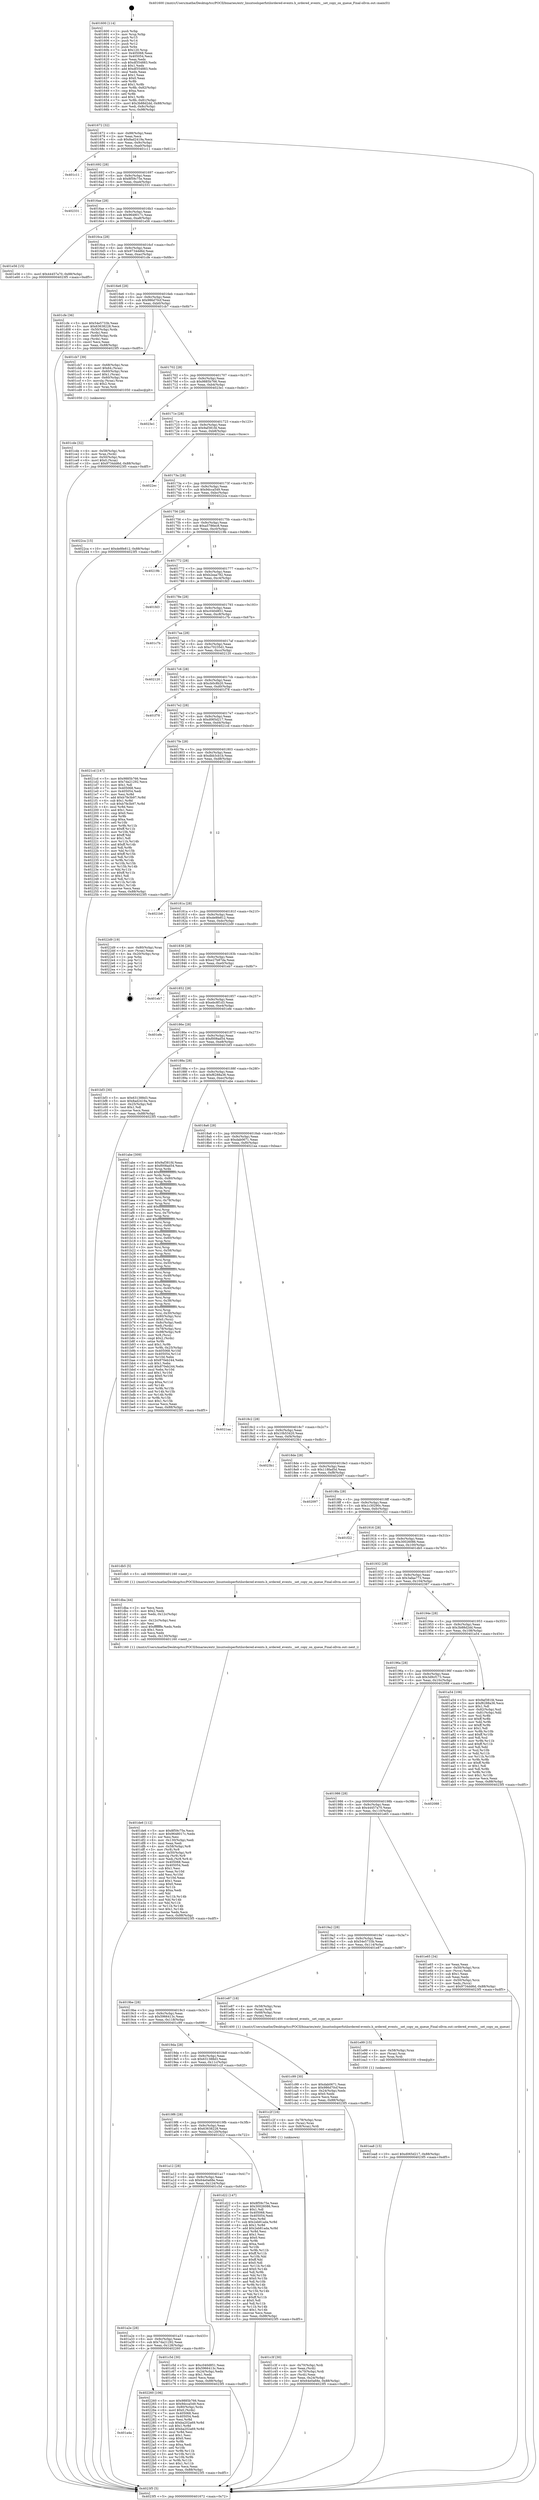 digraph "0x401600" {
  label = "0x401600 (/mnt/c/Users/mathe/Desktop/tcc/POCII/binaries/extr_linuxtoolsperfutilordered-events.h_ordered_events__set_copy_on_queue_Final-ollvm.out::main(0))"
  labelloc = "t"
  node[shape=record]

  Entry [label="",width=0.3,height=0.3,shape=circle,fillcolor=black,style=filled]
  "0x401672" [label="{
     0x401672 [32]\l
     | [instrs]\l
     &nbsp;&nbsp;0x401672 \<+6\>: mov -0x88(%rbp),%eax\l
     &nbsp;&nbsp;0x401678 \<+2\>: mov %eax,%ecx\l
     &nbsp;&nbsp;0x40167a \<+6\>: sub $0x8ad2419a,%ecx\l
     &nbsp;&nbsp;0x401680 \<+6\>: mov %eax,-0x9c(%rbp)\l
     &nbsp;&nbsp;0x401686 \<+6\>: mov %ecx,-0xa0(%rbp)\l
     &nbsp;&nbsp;0x40168c \<+6\>: je 0000000000401c11 \<main+0x611\>\l
  }"]
  "0x401c11" [label="{
     0x401c11\l
  }", style=dashed]
  "0x401692" [label="{
     0x401692 [28]\l
     | [instrs]\l
     &nbsp;&nbsp;0x401692 \<+5\>: jmp 0000000000401697 \<main+0x97\>\l
     &nbsp;&nbsp;0x401697 \<+6\>: mov -0x9c(%rbp),%eax\l
     &nbsp;&nbsp;0x40169d \<+5\>: sub $0x8f59c75e,%eax\l
     &nbsp;&nbsp;0x4016a2 \<+6\>: mov %eax,-0xa4(%rbp)\l
     &nbsp;&nbsp;0x4016a8 \<+6\>: je 0000000000402331 \<main+0xd31\>\l
  }"]
  Exit [label="",width=0.3,height=0.3,shape=circle,fillcolor=black,style=filled,peripheries=2]
  "0x402331" [label="{
     0x402331\l
  }", style=dashed]
  "0x4016ae" [label="{
     0x4016ae [28]\l
     | [instrs]\l
     &nbsp;&nbsp;0x4016ae \<+5\>: jmp 00000000004016b3 \<main+0xb3\>\l
     &nbsp;&nbsp;0x4016b3 \<+6\>: mov -0x9c(%rbp),%eax\l
     &nbsp;&nbsp;0x4016b9 \<+5\>: sub $0x9648017c,%eax\l
     &nbsp;&nbsp;0x4016be \<+6\>: mov %eax,-0xa8(%rbp)\l
     &nbsp;&nbsp;0x4016c4 \<+6\>: je 0000000000401e56 \<main+0x856\>\l
  }"]
  "0x401a4a" [label="{
     0x401a4a\l
  }", style=dashed]
  "0x401e56" [label="{
     0x401e56 [15]\l
     | [instrs]\l
     &nbsp;&nbsp;0x401e56 \<+10\>: movl $0x44457a70,-0x88(%rbp)\l
     &nbsp;&nbsp;0x401e60 \<+5\>: jmp 00000000004023f5 \<main+0xdf5\>\l
  }"]
  "0x4016ca" [label="{
     0x4016ca [28]\l
     | [instrs]\l
     &nbsp;&nbsp;0x4016ca \<+5\>: jmp 00000000004016cf \<main+0xcf\>\l
     &nbsp;&nbsp;0x4016cf \<+6\>: mov -0x9c(%rbp),%eax\l
     &nbsp;&nbsp;0x4016d5 \<+5\>: sub $0x9734dd6d,%eax\l
     &nbsp;&nbsp;0x4016da \<+6\>: mov %eax,-0xac(%rbp)\l
     &nbsp;&nbsp;0x4016e0 \<+6\>: je 0000000000401cfe \<main+0x6fe\>\l
  }"]
  "0x402260" [label="{
     0x402260 [106]\l
     | [instrs]\l
     &nbsp;&nbsp;0x402260 \<+5\>: mov $0x9885b766,%eax\l
     &nbsp;&nbsp;0x402265 \<+5\>: mov $0x9dcca549,%ecx\l
     &nbsp;&nbsp;0x40226a \<+4\>: mov -0x80(%rbp),%rdx\l
     &nbsp;&nbsp;0x40226e \<+6\>: movl $0x0,(%rdx)\l
     &nbsp;&nbsp;0x402274 \<+7\>: mov 0x405068,%esi\l
     &nbsp;&nbsp;0x40227b \<+7\>: mov 0x405054,%edi\l
     &nbsp;&nbsp;0x402282 \<+3\>: mov %esi,%r8d\l
     &nbsp;&nbsp;0x402285 \<+7\>: sub $0xba202a69,%r8d\l
     &nbsp;&nbsp;0x40228c \<+4\>: sub $0x1,%r8d\l
     &nbsp;&nbsp;0x402290 \<+7\>: add $0xba202a69,%r8d\l
     &nbsp;&nbsp;0x402297 \<+4\>: imul %r8d,%esi\l
     &nbsp;&nbsp;0x40229b \<+3\>: and $0x1,%esi\l
     &nbsp;&nbsp;0x40229e \<+3\>: cmp $0x0,%esi\l
     &nbsp;&nbsp;0x4022a1 \<+4\>: sete %r9b\l
     &nbsp;&nbsp;0x4022a5 \<+3\>: cmp $0xa,%edi\l
     &nbsp;&nbsp;0x4022a8 \<+4\>: setl %r10b\l
     &nbsp;&nbsp;0x4022ac \<+3\>: mov %r9b,%r11b\l
     &nbsp;&nbsp;0x4022af \<+3\>: and %r10b,%r11b\l
     &nbsp;&nbsp;0x4022b2 \<+3\>: xor %r10b,%r9b\l
     &nbsp;&nbsp;0x4022b5 \<+3\>: or %r9b,%r11b\l
     &nbsp;&nbsp;0x4022b8 \<+4\>: test $0x1,%r11b\l
     &nbsp;&nbsp;0x4022bc \<+3\>: cmovne %ecx,%eax\l
     &nbsp;&nbsp;0x4022bf \<+6\>: mov %eax,-0x88(%rbp)\l
     &nbsp;&nbsp;0x4022c5 \<+5\>: jmp 00000000004023f5 \<main+0xdf5\>\l
  }"]
  "0x401cfe" [label="{
     0x401cfe [36]\l
     | [instrs]\l
     &nbsp;&nbsp;0x401cfe \<+5\>: mov $0x54e5733b,%eax\l
     &nbsp;&nbsp;0x401d03 \<+5\>: mov $0x63638228,%ecx\l
     &nbsp;&nbsp;0x401d08 \<+4\>: mov -0x50(%rbp),%rdx\l
     &nbsp;&nbsp;0x401d0c \<+2\>: mov (%rdx),%esi\l
     &nbsp;&nbsp;0x401d0e \<+4\>: mov -0x60(%rbp),%rdx\l
     &nbsp;&nbsp;0x401d12 \<+2\>: cmp (%rdx),%esi\l
     &nbsp;&nbsp;0x401d14 \<+3\>: cmovl %ecx,%eax\l
     &nbsp;&nbsp;0x401d17 \<+6\>: mov %eax,-0x88(%rbp)\l
     &nbsp;&nbsp;0x401d1d \<+5\>: jmp 00000000004023f5 \<main+0xdf5\>\l
  }"]
  "0x4016e6" [label="{
     0x4016e6 [28]\l
     | [instrs]\l
     &nbsp;&nbsp;0x4016e6 \<+5\>: jmp 00000000004016eb \<main+0xeb\>\l
     &nbsp;&nbsp;0x4016eb \<+6\>: mov -0x9c(%rbp),%eax\l
     &nbsp;&nbsp;0x4016f1 \<+5\>: sub $0x986d70cf,%eax\l
     &nbsp;&nbsp;0x4016f6 \<+6\>: mov %eax,-0xb0(%rbp)\l
     &nbsp;&nbsp;0x4016fc \<+6\>: je 0000000000401cb7 \<main+0x6b7\>\l
  }"]
  "0x401ea8" [label="{
     0x401ea8 [15]\l
     | [instrs]\l
     &nbsp;&nbsp;0x401ea8 \<+10\>: movl $0xd065d217,-0x88(%rbp)\l
     &nbsp;&nbsp;0x401eb2 \<+5\>: jmp 00000000004023f5 \<main+0xdf5\>\l
  }"]
  "0x401cb7" [label="{
     0x401cb7 [39]\l
     | [instrs]\l
     &nbsp;&nbsp;0x401cb7 \<+4\>: mov -0x68(%rbp),%rax\l
     &nbsp;&nbsp;0x401cbb \<+6\>: movl $0x64,(%rax)\l
     &nbsp;&nbsp;0x401cc1 \<+4\>: mov -0x60(%rbp),%rax\l
     &nbsp;&nbsp;0x401cc5 \<+6\>: movl $0x1,(%rax)\l
     &nbsp;&nbsp;0x401ccb \<+4\>: mov -0x60(%rbp),%rax\l
     &nbsp;&nbsp;0x401ccf \<+3\>: movslq (%rax),%rax\l
     &nbsp;&nbsp;0x401cd2 \<+4\>: shl $0x2,%rax\l
     &nbsp;&nbsp;0x401cd6 \<+3\>: mov %rax,%rdi\l
     &nbsp;&nbsp;0x401cd9 \<+5\>: call 0000000000401050 \<malloc@plt\>\l
     | [calls]\l
     &nbsp;&nbsp;0x401050 \{1\} (unknown)\l
  }"]
  "0x401702" [label="{
     0x401702 [28]\l
     | [instrs]\l
     &nbsp;&nbsp;0x401702 \<+5\>: jmp 0000000000401707 \<main+0x107\>\l
     &nbsp;&nbsp;0x401707 \<+6\>: mov -0x9c(%rbp),%eax\l
     &nbsp;&nbsp;0x40170d \<+5\>: sub $0x9885b766,%eax\l
     &nbsp;&nbsp;0x401712 \<+6\>: mov %eax,-0xb4(%rbp)\l
     &nbsp;&nbsp;0x401718 \<+6\>: je 00000000004023e1 \<main+0xde1\>\l
  }"]
  "0x401e99" [label="{
     0x401e99 [15]\l
     | [instrs]\l
     &nbsp;&nbsp;0x401e99 \<+4\>: mov -0x58(%rbp),%rax\l
     &nbsp;&nbsp;0x401e9d \<+3\>: mov (%rax),%rax\l
     &nbsp;&nbsp;0x401ea0 \<+3\>: mov %rax,%rdi\l
     &nbsp;&nbsp;0x401ea3 \<+5\>: call 0000000000401030 \<free@plt\>\l
     | [calls]\l
     &nbsp;&nbsp;0x401030 \{1\} (unknown)\l
  }"]
  "0x4023e1" [label="{
     0x4023e1\l
  }", style=dashed]
  "0x40171e" [label="{
     0x40171e [28]\l
     | [instrs]\l
     &nbsp;&nbsp;0x40171e \<+5\>: jmp 0000000000401723 \<main+0x123\>\l
     &nbsp;&nbsp;0x401723 \<+6\>: mov -0x9c(%rbp),%eax\l
     &nbsp;&nbsp;0x401729 \<+5\>: sub $0x9af381fd,%eax\l
     &nbsp;&nbsp;0x40172e \<+6\>: mov %eax,-0xb8(%rbp)\l
     &nbsp;&nbsp;0x401734 \<+6\>: je 00000000004022ec \<main+0xcec\>\l
  }"]
  "0x401de6" [label="{
     0x401de6 [112]\l
     | [instrs]\l
     &nbsp;&nbsp;0x401de6 \<+5\>: mov $0x8f59c75e,%ecx\l
     &nbsp;&nbsp;0x401deb \<+5\>: mov $0x9648017c,%edx\l
     &nbsp;&nbsp;0x401df0 \<+2\>: xor %esi,%esi\l
     &nbsp;&nbsp;0x401df2 \<+6\>: mov -0x130(%rbp),%edi\l
     &nbsp;&nbsp;0x401df8 \<+3\>: imul %eax,%edi\l
     &nbsp;&nbsp;0x401dfb \<+4\>: mov -0x58(%rbp),%r8\l
     &nbsp;&nbsp;0x401dff \<+3\>: mov (%r8),%r8\l
     &nbsp;&nbsp;0x401e02 \<+4\>: mov -0x50(%rbp),%r9\l
     &nbsp;&nbsp;0x401e06 \<+3\>: movslq (%r9),%r9\l
     &nbsp;&nbsp;0x401e09 \<+4\>: mov %edi,(%r8,%r9,4)\l
     &nbsp;&nbsp;0x401e0d \<+7\>: mov 0x405068,%eax\l
     &nbsp;&nbsp;0x401e14 \<+7\>: mov 0x405054,%edi\l
     &nbsp;&nbsp;0x401e1b \<+3\>: sub $0x1,%esi\l
     &nbsp;&nbsp;0x401e1e \<+3\>: mov %eax,%r10d\l
     &nbsp;&nbsp;0x401e21 \<+3\>: add %esi,%r10d\l
     &nbsp;&nbsp;0x401e24 \<+4\>: imul %r10d,%eax\l
     &nbsp;&nbsp;0x401e28 \<+3\>: and $0x1,%eax\l
     &nbsp;&nbsp;0x401e2b \<+3\>: cmp $0x0,%eax\l
     &nbsp;&nbsp;0x401e2e \<+4\>: sete %r11b\l
     &nbsp;&nbsp;0x401e32 \<+3\>: cmp $0xa,%edi\l
     &nbsp;&nbsp;0x401e35 \<+3\>: setl %bl\l
     &nbsp;&nbsp;0x401e38 \<+3\>: mov %r11b,%r14b\l
     &nbsp;&nbsp;0x401e3b \<+3\>: and %bl,%r14b\l
     &nbsp;&nbsp;0x401e3e \<+3\>: xor %bl,%r11b\l
     &nbsp;&nbsp;0x401e41 \<+3\>: or %r11b,%r14b\l
     &nbsp;&nbsp;0x401e44 \<+4\>: test $0x1,%r14b\l
     &nbsp;&nbsp;0x401e48 \<+3\>: cmovne %edx,%ecx\l
     &nbsp;&nbsp;0x401e4b \<+6\>: mov %ecx,-0x88(%rbp)\l
     &nbsp;&nbsp;0x401e51 \<+5\>: jmp 00000000004023f5 \<main+0xdf5\>\l
  }"]
  "0x4022ec" [label="{
     0x4022ec\l
  }", style=dashed]
  "0x40173a" [label="{
     0x40173a [28]\l
     | [instrs]\l
     &nbsp;&nbsp;0x40173a \<+5\>: jmp 000000000040173f \<main+0x13f\>\l
     &nbsp;&nbsp;0x40173f \<+6\>: mov -0x9c(%rbp),%eax\l
     &nbsp;&nbsp;0x401745 \<+5\>: sub $0x9dcca549,%eax\l
     &nbsp;&nbsp;0x40174a \<+6\>: mov %eax,-0xbc(%rbp)\l
     &nbsp;&nbsp;0x401750 \<+6\>: je 00000000004022ca \<main+0xcca\>\l
  }"]
  "0x401dba" [label="{
     0x401dba [44]\l
     | [instrs]\l
     &nbsp;&nbsp;0x401dba \<+2\>: xor %ecx,%ecx\l
     &nbsp;&nbsp;0x401dbc \<+5\>: mov $0x2,%edx\l
     &nbsp;&nbsp;0x401dc1 \<+6\>: mov %edx,-0x12c(%rbp)\l
     &nbsp;&nbsp;0x401dc7 \<+1\>: cltd\l
     &nbsp;&nbsp;0x401dc8 \<+6\>: mov -0x12c(%rbp),%esi\l
     &nbsp;&nbsp;0x401dce \<+2\>: idiv %esi\l
     &nbsp;&nbsp;0x401dd0 \<+6\>: imul $0xfffffffe,%edx,%edx\l
     &nbsp;&nbsp;0x401dd6 \<+3\>: sub $0x1,%ecx\l
     &nbsp;&nbsp;0x401dd9 \<+2\>: sub %ecx,%edx\l
     &nbsp;&nbsp;0x401ddb \<+6\>: mov %edx,-0x130(%rbp)\l
     &nbsp;&nbsp;0x401de1 \<+5\>: call 0000000000401160 \<next_i\>\l
     | [calls]\l
     &nbsp;&nbsp;0x401160 \{1\} (/mnt/c/Users/mathe/Desktop/tcc/POCII/binaries/extr_linuxtoolsperfutilordered-events.h_ordered_events__set_copy_on_queue_Final-ollvm.out::next_i)\l
  }"]
  "0x4022ca" [label="{
     0x4022ca [15]\l
     | [instrs]\l
     &nbsp;&nbsp;0x4022ca \<+10\>: movl $0xde8fe812,-0x88(%rbp)\l
     &nbsp;&nbsp;0x4022d4 \<+5\>: jmp 00000000004023f5 \<main+0xdf5\>\l
  }"]
  "0x401756" [label="{
     0x401756 [28]\l
     | [instrs]\l
     &nbsp;&nbsp;0x401756 \<+5\>: jmp 000000000040175b \<main+0x15b\>\l
     &nbsp;&nbsp;0x40175b \<+6\>: mov -0x9c(%rbp),%eax\l
     &nbsp;&nbsp;0x401761 \<+5\>: sub $0xa5786ec8,%eax\l
     &nbsp;&nbsp;0x401766 \<+6\>: mov %eax,-0xc0(%rbp)\l
     &nbsp;&nbsp;0x40176c \<+6\>: je 000000000040219b \<main+0xb9b\>\l
  }"]
  "0x401cde" [label="{
     0x401cde [32]\l
     | [instrs]\l
     &nbsp;&nbsp;0x401cde \<+4\>: mov -0x58(%rbp),%rdi\l
     &nbsp;&nbsp;0x401ce2 \<+3\>: mov %rax,(%rdi)\l
     &nbsp;&nbsp;0x401ce5 \<+4\>: mov -0x50(%rbp),%rax\l
     &nbsp;&nbsp;0x401ce9 \<+6\>: movl $0x0,(%rax)\l
     &nbsp;&nbsp;0x401cef \<+10\>: movl $0x9734dd6d,-0x88(%rbp)\l
     &nbsp;&nbsp;0x401cf9 \<+5\>: jmp 00000000004023f5 \<main+0xdf5\>\l
  }"]
  "0x40219b" [label="{
     0x40219b\l
  }", style=dashed]
  "0x401772" [label="{
     0x401772 [28]\l
     | [instrs]\l
     &nbsp;&nbsp;0x401772 \<+5\>: jmp 0000000000401777 \<main+0x177\>\l
     &nbsp;&nbsp;0x401777 \<+6\>: mov -0x9c(%rbp),%eax\l
     &nbsp;&nbsp;0x40177d \<+5\>: sub $0xb2eaa782,%eax\l
     &nbsp;&nbsp;0x401782 \<+6\>: mov %eax,-0xc4(%rbp)\l
     &nbsp;&nbsp;0x401788 \<+6\>: je 0000000000401fd3 \<main+0x9d3\>\l
  }"]
  "0x401a2e" [label="{
     0x401a2e [28]\l
     | [instrs]\l
     &nbsp;&nbsp;0x401a2e \<+5\>: jmp 0000000000401a33 \<main+0x433\>\l
     &nbsp;&nbsp;0x401a33 \<+6\>: mov -0x9c(%rbp),%eax\l
     &nbsp;&nbsp;0x401a39 \<+5\>: sub $0x7da21292,%eax\l
     &nbsp;&nbsp;0x401a3e \<+6\>: mov %eax,-0x128(%rbp)\l
     &nbsp;&nbsp;0x401a44 \<+6\>: je 0000000000402260 \<main+0xc60\>\l
  }"]
  "0x401fd3" [label="{
     0x401fd3\l
  }", style=dashed]
  "0x40178e" [label="{
     0x40178e [28]\l
     | [instrs]\l
     &nbsp;&nbsp;0x40178e \<+5\>: jmp 0000000000401793 \<main+0x193\>\l
     &nbsp;&nbsp;0x401793 \<+6\>: mov -0x9c(%rbp),%eax\l
     &nbsp;&nbsp;0x401799 \<+5\>: sub $0xc040d851,%eax\l
     &nbsp;&nbsp;0x40179e \<+6\>: mov %eax,-0xc8(%rbp)\l
     &nbsp;&nbsp;0x4017a4 \<+6\>: je 0000000000401c7b \<main+0x67b\>\l
  }"]
  "0x401c5d" [label="{
     0x401c5d [30]\l
     | [instrs]\l
     &nbsp;&nbsp;0x401c5d \<+5\>: mov $0xc040d851,%eax\l
     &nbsp;&nbsp;0x401c62 \<+5\>: mov $0x5966413c,%ecx\l
     &nbsp;&nbsp;0x401c67 \<+3\>: mov -0x24(%rbp),%edx\l
     &nbsp;&nbsp;0x401c6a \<+3\>: cmp $0x1,%edx\l
     &nbsp;&nbsp;0x401c6d \<+3\>: cmovl %ecx,%eax\l
     &nbsp;&nbsp;0x401c70 \<+6\>: mov %eax,-0x88(%rbp)\l
     &nbsp;&nbsp;0x401c76 \<+5\>: jmp 00000000004023f5 \<main+0xdf5\>\l
  }"]
  "0x401c7b" [label="{
     0x401c7b\l
  }", style=dashed]
  "0x4017aa" [label="{
     0x4017aa [28]\l
     | [instrs]\l
     &nbsp;&nbsp;0x4017aa \<+5\>: jmp 00000000004017af \<main+0x1af\>\l
     &nbsp;&nbsp;0x4017af \<+6\>: mov -0x9c(%rbp),%eax\l
     &nbsp;&nbsp;0x4017b5 \<+5\>: sub $0xc70235d1,%eax\l
     &nbsp;&nbsp;0x4017ba \<+6\>: mov %eax,-0xcc(%rbp)\l
     &nbsp;&nbsp;0x4017c0 \<+6\>: je 0000000000402120 \<main+0xb20\>\l
  }"]
  "0x401a12" [label="{
     0x401a12 [28]\l
     | [instrs]\l
     &nbsp;&nbsp;0x401a12 \<+5\>: jmp 0000000000401a17 \<main+0x417\>\l
     &nbsp;&nbsp;0x401a17 \<+6\>: mov -0x9c(%rbp),%eax\l
     &nbsp;&nbsp;0x401a1d \<+5\>: sub $0x64e0a68e,%eax\l
     &nbsp;&nbsp;0x401a22 \<+6\>: mov %eax,-0x124(%rbp)\l
     &nbsp;&nbsp;0x401a28 \<+6\>: je 0000000000401c5d \<main+0x65d\>\l
  }"]
  "0x402120" [label="{
     0x402120\l
  }", style=dashed]
  "0x4017c6" [label="{
     0x4017c6 [28]\l
     | [instrs]\l
     &nbsp;&nbsp;0x4017c6 \<+5\>: jmp 00000000004017cb \<main+0x1cb\>\l
     &nbsp;&nbsp;0x4017cb \<+6\>: mov -0x9c(%rbp),%eax\l
     &nbsp;&nbsp;0x4017d1 \<+5\>: sub $0xcb0c8b20,%eax\l
     &nbsp;&nbsp;0x4017d6 \<+6\>: mov %eax,-0xd0(%rbp)\l
     &nbsp;&nbsp;0x4017dc \<+6\>: je 0000000000401f78 \<main+0x978\>\l
  }"]
  "0x401d22" [label="{
     0x401d22 [147]\l
     | [instrs]\l
     &nbsp;&nbsp;0x401d22 \<+5\>: mov $0x8f59c75e,%eax\l
     &nbsp;&nbsp;0x401d27 \<+5\>: mov $0x30026086,%ecx\l
     &nbsp;&nbsp;0x401d2c \<+2\>: mov $0x1,%dl\l
     &nbsp;&nbsp;0x401d2e \<+7\>: mov 0x405068,%esi\l
     &nbsp;&nbsp;0x401d35 \<+7\>: mov 0x405054,%edi\l
     &nbsp;&nbsp;0x401d3c \<+3\>: mov %esi,%r8d\l
     &nbsp;&nbsp;0x401d3f \<+7\>: sub $0x2eb81ada,%r8d\l
     &nbsp;&nbsp;0x401d46 \<+4\>: sub $0x1,%r8d\l
     &nbsp;&nbsp;0x401d4a \<+7\>: add $0x2eb81ada,%r8d\l
     &nbsp;&nbsp;0x401d51 \<+4\>: imul %r8d,%esi\l
     &nbsp;&nbsp;0x401d55 \<+3\>: and $0x1,%esi\l
     &nbsp;&nbsp;0x401d58 \<+3\>: cmp $0x0,%esi\l
     &nbsp;&nbsp;0x401d5b \<+4\>: sete %r9b\l
     &nbsp;&nbsp;0x401d5f \<+3\>: cmp $0xa,%edi\l
     &nbsp;&nbsp;0x401d62 \<+4\>: setl %r10b\l
     &nbsp;&nbsp;0x401d66 \<+3\>: mov %r9b,%r11b\l
     &nbsp;&nbsp;0x401d69 \<+4\>: xor $0xff,%r11b\l
     &nbsp;&nbsp;0x401d6d \<+3\>: mov %r10b,%bl\l
     &nbsp;&nbsp;0x401d70 \<+3\>: xor $0xff,%bl\l
     &nbsp;&nbsp;0x401d73 \<+3\>: xor $0x0,%dl\l
     &nbsp;&nbsp;0x401d76 \<+3\>: mov %r11b,%r14b\l
     &nbsp;&nbsp;0x401d79 \<+4\>: and $0x0,%r14b\l
     &nbsp;&nbsp;0x401d7d \<+3\>: and %dl,%r9b\l
     &nbsp;&nbsp;0x401d80 \<+3\>: mov %bl,%r15b\l
     &nbsp;&nbsp;0x401d83 \<+4\>: and $0x0,%r15b\l
     &nbsp;&nbsp;0x401d87 \<+3\>: and %dl,%r10b\l
     &nbsp;&nbsp;0x401d8a \<+3\>: or %r9b,%r14b\l
     &nbsp;&nbsp;0x401d8d \<+3\>: or %r10b,%r15b\l
     &nbsp;&nbsp;0x401d90 \<+3\>: xor %r15b,%r14b\l
     &nbsp;&nbsp;0x401d93 \<+3\>: or %bl,%r11b\l
     &nbsp;&nbsp;0x401d96 \<+4\>: xor $0xff,%r11b\l
     &nbsp;&nbsp;0x401d9a \<+3\>: or $0x0,%dl\l
     &nbsp;&nbsp;0x401d9d \<+3\>: and %dl,%r11b\l
     &nbsp;&nbsp;0x401da0 \<+3\>: or %r11b,%r14b\l
     &nbsp;&nbsp;0x401da3 \<+4\>: test $0x1,%r14b\l
     &nbsp;&nbsp;0x401da7 \<+3\>: cmovne %ecx,%eax\l
     &nbsp;&nbsp;0x401daa \<+6\>: mov %eax,-0x88(%rbp)\l
     &nbsp;&nbsp;0x401db0 \<+5\>: jmp 00000000004023f5 \<main+0xdf5\>\l
  }"]
  "0x401f78" [label="{
     0x401f78\l
  }", style=dashed]
  "0x4017e2" [label="{
     0x4017e2 [28]\l
     | [instrs]\l
     &nbsp;&nbsp;0x4017e2 \<+5\>: jmp 00000000004017e7 \<main+0x1e7\>\l
     &nbsp;&nbsp;0x4017e7 \<+6\>: mov -0x9c(%rbp),%eax\l
     &nbsp;&nbsp;0x4017ed \<+5\>: sub $0xd065d217,%eax\l
     &nbsp;&nbsp;0x4017f2 \<+6\>: mov %eax,-0xd4(%rbp)\l
     &nbsp;&nbsp;0x4017f8 \<+6\>: je 00000000004021cd \<main+0xbcd\>\l
  }"]
  "0x401c3f" [label="{
     0x401c3f [30]\l
     | [instrs]\l
     &nbsp;&nbsp;0x401c3f \<+4\>: mov -0x70(%rbp),%rdi\l
     &nbsp;&nbsp;0x401c43 \<+2\>: mov %eax,(%rdi)\l
     &nbsp;&nbsp;0x401c45 \<+4\>: mov -0x70(%rbp),%rdi\l
     &nbsp;&nbsp;0x401c49 \<+2\>: mov (%rdi),%eax\l
     &nbsp;&nbsp;0x401c4b \<+3\>: mov %eax,-0x24(%rbp)\l
     &nbsp;&nbsp;0x401c4e \<+10\>: movl $0x64e0a68e,-0x88(%rbp)\l
     &nbsp;&nbsp;0x401c58 \<+5\>: jmp 00000000004023f5 \<main+0xdf5\>\l
  }"]
  "0x4021cd" [label="{
     0x4021cd [147]\l
     | [instrs]\l
     &nbsp;&nbsp;0x4021cd \<+5\>: mov $0x9885b766,%eax\l
     &nbsp;&nbsp;0x4021d2 \<+5\>: mov $0x7da21292,%ecx\l
     &nbsp;&nbsp;0x4021d7 \<+2\>: mov $0x1,%dl\l
     &nbsp;&nbsp;0x4021d9 \<+7\>: mov 0x405068,%esi\l
     &nbsp;&nbsp;0x4021e0 \<+7\>: mov 0x405054,%edi\l
     &nbsp;&nbsp;0x4021e7 \<+3\>: mov %esi,%r8d\l
     &nbsp;&nbsp;0x4021ea \<+7\>: add $0xb7fe3b97,%r8d\l
     &nbsp;&nbsp;0x4021f1 \<+4\>: sub $0x1,%r8d\l
     &nbsp;&nbsp;0x4021f5 \<+7\>: sub $0xb7fe3b97,%r8d\l
     &nbsp;&nbsp;0x4021fc \<+4\>: imul %r8d,%esi\l
     &nbsp;&nbsp;0x402200 \<+3\>: and $0x1,%esi\l
     &nbsp;&nbsp;0x402203 \<+3\>: cmp $0x0,%esi\l
     &nbsp;&nbsp;0x402206 \<+4\>: sete %r9b\l
     &nbsp;&nbsp;0x40220a \<+3\>: cmp $0xa,%edi\l
     &nbsp;&nbsp;0x40220d \<+4\>: setl %r10b\l
     &nbsp;&nbsp;0x402211 \<+3\>: mov %r9b,%r11b\l
     &nbsp;&nbsp;0x402214 \<+4\>: xor $0xff,%r11b\l
     &nbsp;&nbsp;0x402218 \<+3\>: mov %r10b,%bl\l
     &nbsp;&nbsp;0x40221b \<+3\>: xor $0xff,%bl\l
     &nbsp;&nbsp;0x40221e \<+3\>: xor $0x1,%dl\l
     &nbsp;&nbsp;0x402221 \<+3\>: mov %r11b,%r14b\l
     &nbsp;&nbsp;0x402224 \<+4\>: and $0xff,%r14b\l
     &nbsp;&nbsp;0x402228 \<+3\>: and %dl,%r9b\l
     &nbsp;&nbsp;0x40222b \<+3\>: mov %bl,%r15b\l
     &nbsp;&nbsp;0x40222e \<+4\>: and $0xff,%r15b\l
     &nbsp;&nbsp;0x402232 \<+3\>: and %dl,%r10b\l
     &nbsp;&nbsp;0x402235 \<+3\>: or %r9b,%r14b\l
     &nbsp;&nbsp;0x402238 \<+3\>: or %r10b,%r15b\l
     &nbsp;&nbsp;0x40223b \<+3\>: xor %r15b,%r14b\l
     &nbsp;&nbsp;0x40223e \<+3\>: or %bl,%r11b\l
     &nbsp;&nbsp;0x402241 \<+4\>: xor $0xff,%r11b\l
     &nbsp;&nbsp;0x402245 \<+3\>: or $0x1,%dl\l
     &nbsp;&nbsp;0x402248 \<+3\>: and %dl,%r11b\l
     &nbsp;&nbsp;0x40224b \<+3\>: or %r11b,%r14b\l
     &nbsp;&nbsp;0x40224e \<+4\>: test $0x1,%r14b\l
     &nbsp;&nbsp;0x402252 \<+3\>: cmovne %ecx,%eax\l
     &nbsp;&nbsp;0x402255 \<+6\>: mov %eax,-0x88(%rbp)\l
     &nbsp;&nbsp;0x40225b \<+5\>: jmp 00000000004023f5 \<main+0xdf5\>\l
  }"]
  "0x4017fe" [label="{
     0x4017fe [28]\l
     | [instrs]\l
     &nbsp;&nbsp;0x4017fe \<+5\>: jmp 0000000000401803 \<main+0x203\>\l
     &nbsp;&nbsp;0x401803 \<+6\>: mov -0x9c(%rbp),%eax\l
     &nbsp;&nbsp;0x401809 \<+5\>: sub $0xdbb3cb1b,%eax\l
     &nbsp;&nbsp;0x40180e \<+6\>: mov %eax,-0xd8(%rbp)\l
     &nbsp;&nbsp;0x401814 \<+6\>: je 00000000004021b9 \<main+0xbb9\>\l
  }"]
  "0x4019f6" [label="{
     0x4019f6 [28]\l
     | [instrs]\l
     &nbsp;&nbsp;0x4019f6 \<+5\>: jmp 00000000004019fb \<main+0x3fb\>\l
     &nbsp;&nbsp;0x4019fb \<+6\>: mov -0x9c(%rbp),%eax\l
     &nbsp;&nbsp;0x401a01 \<+5\>: sub $0x63638228,%eax\l
     &nbsp;&nbsp;0x401a06 \<+6\>: mov %eax,-0x120(%rbp)\l
     &nbsp;&nbsp;0x401a0c \<+6\>: je 0000000000401d22 \<main+0x722\>\l
  }"]
  "0x4021b9" [label="{
     0x4021b9\l
  }", style=dashed]
  "0x40181a" [label="{
     0x40181a [28]\l
     | [instrs]\l
     &nbsp;&nbsp;0x40181a \<+5\>: jmp 000000000040181f \<main+0x21f\>\l
     &nbsp;&nbsp;0x40181f \<+6\>: mov -0x9c(%rbp),%eax\l
     &nbsp;&nbsp;0x401825 \<+5\>: sub $0xde8fe812,%eax\l
     &nbsp;&nbsp;0x40182a \<+6\>: mov %eax,-0xdc(%rbp)\l
     &nbsp;&nbsp;0x401830 \<+6\>: je 00000000004022d9 \<main+0xcd9\>\l
  }"]
  "0x401c2f" [label="{
     0x401c2f [16]\l
     | [instrs]\l
     &nbsp;&nbsp;0x401c2f \<+4\>: mov -0x78(%rbp),%rax\l
     &nbsp;&nbsp;0x401c33 \<+3\>: mov (%rax),%rax\l
     &nbsp;&nbsp;0x401c36 \<+4\>: mov 0x8(%rax),%rdi\l
     &nbsp;&nbsp;0x401c3a \<+5\>: call 0000000000401060 \<atoi@plt\>\l
     | [calls]\l
     &nbsp;&nbsp;0x401060 \{1\} (unknown)\l
  }"]
  "0x4022d9" [label="{
     0x4022d9 [19]\l
     | [instrs]\l
     &nbsp;&nbsp;0x4022d9 \<+4\>: mov -0x80(%rbp),%rax\l
     &nbsp;&nbsp;0x4022dd \<+2\>: mov (%rax),%eax\l
     &nbsp;&nbsp;0x4022df \<+4\>: lea -0x20(%rbp),%rsp\l
     &nbsp;&nbsp;0x4022e3 \<+1\>: pop %rbx\l
     &nbsp;&nbsp;0x4022e4 \<+2\>: pop %r12\l
     &nbsp;&nbsp;0x4022e6 \<+2\>: pop %r14\l
     &nbsp;&nbsp;0x4022e8 \<+2\>: pop %r15\l
     &nbsp;&nbsp;0x4022ea \<+1\>: pop %rbp\l
     &nbsp;&nbsp;0x4022eb \<+1\>: ret\l
  }"]
  "0x401836" [label="{
     0x401836 [28]\l
     | [instrs]\l
     &nbsp;&nbsp;0x401836 \<+5\>: jmp 000000000040183b \<main+0x23b\>\l
     &nbsp;&nbsp;0x40183b \<+6\>: mov -0x9c(%rbp),%eax\l
     &nbsp;&nbsp;0x401841 \<+5\>: sub $0xe27b87da,%eax\l
     &nbsp;&nbsp;0x401846 \<+6\>: mov %eax,-0xe0(%rbp)\l
     &nbsp;&nbsp;0x40184c \<+6\>: je 0000000000401eb7 \<main+0x8b7\>\l
  }"]
  "0x4019da" [label="{
     0x4019da [28]\l
     | [instrs]\l
     &nbsp;&nbsp;0x4019da \<+5\>: jmp 00000000004019df \<main+0x3df\>\l
     &nbsp;&nbsp;0x4019df \<+6\>: mov -0x9c(%rbp),%eax\l
     &nbsp;&nbsp;0x4019e5 \<+5\>: sub $0x631388d3,%eax\l
     &nbsp;&nbsp;0x4019ea \<+6\>: mov %eax,-0x11c(%rbp)\l
     &nbsp;&nbsp;0x4019f0 \<+6\>: je 0000000000401c2f \<main+0x62f\>\l
  }"]
  "0x401eb7" [label="{
     0x401eb7\l
  }", style=dashed]
  "0x401852" [label="{
     0x401852 [28]\l
     | [instrs]\l
     &nbsp;&nbsp;0x401852 \<+5\>: jmp 0000000000401857 \<main+0x257\>\l
     &nbsp;&nbsp;0x401857 \<+6\>: mov -0x9c(%rbp),%eax\l
     &nbsp;&nbsp;0x40185d \<+5\>: sub $0xebc8f1d3,%eax\l
     &nbsp;&nbsp;0x401862 \<+6\>: mov %eax,-0xe4(%rbp)\l
     &nbsp;&nbsp;0x401868 \<+6\>: je 0000000000401efe \<main+0x8fe\>\l
  }"]
  "0x401c99" [label="{
     0x401c99 [30]\l
     | [instrs]\l
     &nbsp;&nbsp;0x401c99 \<+5\>: mov $0xdab0671,%eax\l
     &nbsp;&nbsp;0x401c9e \<+5\>: mov $0x986d70cf,%ecx\l
     &nbsp;&nbsp;0x401ca3 \<+3\>: mov -0x24(%rbp),%edx\l
     &nbsp;&nbsp;0x401ca6 \<+3\>: cmp $0x0,%edx\l
     &nbsp;&nbsp;0x401ca9 \<+3\>: cmove %ecx,%eax\l
     &nbsp;&nbsp;0x401cac \<+6\>: mov %eax,-0x88(%rbp)\l
     &nbsp;&nbsp;0x401cb2 \<+5\>: jmp 00000000004023f5 \<main+0xdf5\>\l
  }"]
  "0x401efe" [label="{
     0x401efe\l
  }", style=dashed]
  "0x40186e" [label="{
     0x40186e [28]\l
     | [instrs]\l
     &nbsp;&nbsp;0x40186e \<+5\>: jmp 0000000000401873 \<main+0x273\>\l
     &nbsp;&nbsp;0x401873 \<+6\>: mov -0x9c(%rbp),%eax\l
     &nbsp;&nbsp;0x401879 \<+5\>: sub $0xf008ad54,%eax\l
     &nbsp;&nbsp;0x40187e \<+6\>: mov %eax,-0xe8(%rbp)\l
     &nbsp;&nbsp;0x401884 \<+6\>: je 0000000000401bf3 \<main+0x5f3\>\l
  }"]
  "0x4019be" [label="{
     0x4019be [28]\l
     | [instrs]\l
     &nbsp;&nbsp;0x4019be \<+5\>: jmp 00000000004019c3 \<main+0x3c3\>\l
     &nbsp;&nbsp;0x4019c3 \<+6\>: mov -0x9c(%rbp),%eax\l
     &nbsp;&nbsp;0x4019c9 \<+5\>: sub $0x5966413c,%eax\l
     &nbsp;&nbsp;0x4019ce \<+6\>: mov %eax,-0x118(%rbp)\l
     &nbsp;&nbsp;0x4019d4 \<+6\>: je 0000000000401c99 \<main+0x699\>\l
  }"]
  "0x401bf3" [label="{
     0x401bf3 [30]\l
     | [instrs]\l
     &nbsp;&nbsp;0x401bf3 \<+5\>: mov $0x631388d3,%eax\l
     &nbsp;&nbsp;0x401bf8 \<+5\>: mov $0x8ad2419a,%ecx\l
     &nbsp;&nbsp;0x401bfd \<+3\>: mov -0x25(%rbp),%dl\l
     &nbsp;&nbsp;0x401c00 \<+3\>: test $0x1,%dl\l
     &nbsp;&nbsp;0x401c03 \<+3\>: cmovne %ecx,%eax\l
     &nbsp;&nbsp;0x401c06 \<+6\>: mov %eax,-0x88(%rbp)\l
     &nbsp;&nbsp;0x401c0c \<+5\>: jmp 00000000004023f5 \<main+0xdf5\>\l
  }"]
  "0x40188a" [label="{
     0x40188a [28]\l
     | [instrs]\l
     &nbsp;&nbsp;0x40188a \<+5\>: jmp 000000000040188f \<main+0x28f\>\l
     &nbsp;&nbsp;0x40188f \<+6\>: mov -0x9c(%rbp),%eax\l
     &nbsp;&nbsp;0x401895 \<+5\>: sub $0xf6288a36,%eax\l
     &nbsp;&nbsp;0x40189a \<+6\>: mov %eax,-0xec(%rbp)\l
     &nbsp;&nbsp;0x4018a0 \<+6\>: je 0000000000401abe \<main+0x4be\>\l
  }"]
  "0x401e87" [label="{
     0x401e87 [18]\l
     | [instrs]\l
     &nbsp;&nbsp;0x401e87 \<+4\>: mov -0x58(%rbp),%rax\l
     &nbsp;&nbsp;0x401e8b \<+3\>: mov (%rax),%rdi\l
     &nbsp;&nbsp;0x401e8e \<+4\>: mov -0x68(%rbp),%rax\l
     &nbsp;&nbsp;0x401e92 \<+2\>: mov (%rax),%esi\l
     &nbsp;&nbsp;0x401e94 \<+5\>: call 0000000000401400 \<ordered_events__set_copy_on_queue\>\l
     | [calls]\l
     &nbsp;&nbsp;0x401400 \{1\} (/mnt/c/Users/mathe/Desktop/tcc/POCII/binaries/extr_linuxtoolsperfutilordered-events.h_ordered_events__set_copy_on_queue_Final-ollvm.out::ordered_events__set_copy_on_queue)\l
  }"]
  "0x401abe" [label="{
     0x401abe [309]\l
     | [instrs]\l
     &nbsp;&nbsp;0x401abe \<+5\>: mov $0x9af381fd,%eax\l
     &nbsp;&nbsp;0x401ac3 \<+5\>: mov $0xf008ad54,%ecx\l
     &nbsp;&nbsp;0x401ac8 \<+3\>: mov %rsp,%rdx\l
     &nbsp;&nbsp;0x401acb \<+4\>: add $0xfffffffffffffff0,%rdx\l
     &nbsp;&nbsp;0x401acf \<+3\>: mov %rdx,%rsp\l
     &nbsp;&nbsp;0x401ad2 \<+4\>: mov %rdx,-0x80(%rbp)\l
     &nbsp;&nbsp;0x401ad6 \<+3\>: mov %rsp,%rdx\l
     &nbsp;&nbsp;0x401ad9 \<+4\>: add $0xfffffffffffffff0,%rdx\l
     &nbsp;&nbsp;0x401add \<+3\>: mov %rdx,%rsp\l
     &nbsp;&nbsp;0x401ae0 \<+3\>: mov %rsp,%rsi\l
     &nbsp;&nbsp;0x401ae3 \<+4\>: add $0xfffffffffffffff0,%rsi\l
     &nbsp;&nbsp;0x401ae7 \<+3\>: mov %rsi,%rsp\l
     &nbsp;&nbsp;0x401aea \<+4\>: mov %rsi,-0x78(%rbp)\l
     &nbsp;&nbsp;0x401aee \<+3\>: mov %rsp,%rsi\l
     &nbsp;&nbsp;0x401af1 \<+4\>: add $0xfffffffffffffff0,%rsi\l
     &nbsp;&nbsp;0x401af5 \<+3\>: mov %rsi,%rsp\l
     &nbsp;&nbsp;0x401af8 \<+4\>: mov %rsi,-0x70(%rbp)\l
     &nbsp;&nbsp;0x401afc \<+3\>: mov %rsp,%rsi\l
     &nbsp;&nbsp;0x401aff \<+4\>: add $0xfffffffffffffff0,%rsi\l
     &nbsp;&nbsp;0x401b03 \<+3\>: mov %rsi,%rsp\l
     &nbsp;&nbsp;0x401b06 \<+4\>: mov %rsi,-0x68(%rbp)\l
     &nbsp;&nbsp;0x401b0a \<+3\>: mov %rsp,%rsi\l
     &nbsp;&nbsp;0x401b0d \<+4\>: add $0xfffffffffffffff0,%rsi\l
     &nbsp;&nbsp;0x401b11 \<+3\>: mov %rsi,%rsp\l
     &nbsp;&nbsp;0x401b14 \<+4\>: mov %rsi,-0x60(%rbp)\l
     &nbsp;&nbsp;0x401b18 \<+3\>: mov %rsp,%rsi\l
     &nbsp;&nbsp;0x401b1b \<+4\>: add $0xfffffffffffffff0,%rsi\l
     &nbsp;&nbsp;0x401b1f \<+3\>: mov %rsi,%rsp\l
     &nbsp;&nbsp;0x401b22 \<+4\>: mov %rsi,-0x58(%rbp)\l
     &nbsp;&nbsp;0x401b26 \<+3\>: mov %rsp,%rsi\l
     &nbsp;&nbsp;0x401b29 \<+4\>: add $0xfffffffffffffff0,%rsi\l
     &nbsp;&nbsp;0x401b2d \<+3\>: mov %rsi,%rsp\l
     &nbsp;&nbsp;0x401b30 \<+4\>: mov %rsi,-0x50(%rbp)\l
     &nbsp;&nbsp;0x401b34 \<+3\>: mov %rsp,%rsi\l
     &nbsp;&nbsp;0x401b37 \<+4\>: add $0xfffffffffffffff0,%rsi\l
     &nbsp;&nbsp;0x401b3b \<+3\>: mov %rsi,%rsp\l
     &nbsp;&nbsp;0x401b3e \<+4\>: mov %rsi,-0x48(%rbp)\l
     &nbsp;&nbsp;0x401b42 \<+3\>: mov %rsp,%rsi\l
     &nbsp;&nbsp;0x401b45 \<+4\>: add $0xfffffffffffffff0,%rsi\l
     &nbsp;&nbsp;0x401b49 \<+3\>: mov %rsi,%rsp\l
     &nbsp;&nbsp;0x401b4c \<+4\>: mov %rsi,-0x40(%rbp)\l
     &nbsp;&nbsp;0x401b50 \<+3\>: mov %rsp,%rsi\l
     &nbsp;&nbsp;0x401b53 \<+4\>: add $0xfffffffffffffff0,%rsi\l
     &nbsp;&nbsp;0x401b57 \<+3\>: mov %rsi,%rsp\l
     &nbsp;&nbsp;0x401b5a \<+4\>: mov %rsi,-0x38(%rbp)\l
     &nbsp;&nbsp;0x401b5e \<+3\>: mov %rsp,%rsi\l
     &nbsp;&nbsp;0x401b61 \<+4\>: add $0xfffffffffffffff0,%rsi\l
     &nbsp;&nbsp;0x401b65 \<+3\>: mov %rsi,%rsp\l
     &nbsp;&nbsp;0x401b68 \<+4\>: mov %rsi,-0x30(%rbp)\l
     &nbsp;&nbsp;0x401b6c \<+4\>: mov -0x80(%rbp),%rsi\l
     &nbsp;&nbsp;0x401b70 \<+6\>: movl $0x0,(%rsi)\l
     &nbsp;&nbsp;0x401b76 \<+6\>: mov -0x8c(%rbp),%edi\l
     &nbsp;&nbsp;0x401b7c \<+2\>: mov %edi,(%rdx)\l
     &nbsp;&nbsp;0x401b7e \<+4\>: mov -0x78(%rbp),%rsi\l
     &nbsp;&nbsp;0x401b82 \<+7\>: mov -0x98(%rbp),%r8\l
     &nbsp;&nbsp;0x401b89 \<+3\>: mov %r8,(%rsi)\l
     &nbsp;&nbsp;0x401b8c \<+3\>: cmpl $0x2,(%rdx)\l
     &nbsp;&nbsp;0x401b8f \<+4\>: setne %r9b\l
     &nbsp;&nbsp;0x401b93 \<+4\>: and $0x1,%r9b\l
     &nbsp;&nbsp;0x401b97 \<+4\>: mov %r9b,-0x25(%rbp)\l
     &nbsp;&nbsp;0x401b9b \<+8\>: mov 0x405068,%r10d\l
     &nbsp;&nbsp;0x401ba3 \<+8\>: mov 0x405054,%r11d\l
     &nbsp;&nbsp;0x401bab \<+3\>: mov %r10d,%ebx\l
     &nbsp;&nbsp;0x401bae \<+6\>: sub $0x870eb244,%ebx\l
     &nbsp;&nbsp;0x401bb4 \<+3\>: sub $0x1,%ebx\l
     &nbsp;&nbsp;0x401bb7 \<+6\>: add $0x870eb244,%ebx\l
     &nbsp;&nbsp;0x401bbd \<+4\>: imul %ebx,%r10d\l
     &nbsp;&nbsp;0x401bc1 \<+4\>: and $0x1,%r10d\l
     &nbsp;&nbsp;0x401bc5 \<+4\>: cmp $0x0,%r10d\l
     &nbsp;&nbsp;0x401bc9 \<+4\>: sete %r9b\l
     &nbsp;&nbsp;0x401bcd \<+4\>: cmp $0xa,%r11d\l
     &nbsp;&nbsp;0x401bd1 \<+4\>: setl %r14b\l
     &nbsp;&nbsp;0x401bd5 \<+3\>: mov %r9b,%r15b\l
     &nbsp;&nbsp;0x401bd8 \<+3\>: and %r14b,%r15b\l
     &nbsp;&nbsp;0x401bdb \<+3\>: xor %r14b,%r9b\l
     &nbsp;&nbsp;0x401bde \<+3\>: or %r9b,%r15b\l
     &nbsp;&nbsp;0x401be1 \<+4\>: test $0x1,%r15b\l
     &nbsp;&nbsp;0x401be5 \<+3\>: cmovne %ecx,%eax\l
     &nbsp;&nbsp;0x401be8 \<+6\>: mov %eax,-0x88(%rbp)\l
     &nbsp;&nbsp;0x401bee \<+5\>: jmp 00000000004023f5 \<main+0xdf5\>\l
  }"]
  "0x4018a6" [label="{
     0x4018a6 [28]\l
     | [instrs]\l
     &nbsp;&nbsp;0x4018a6 \<+5\>: jmp 00000000004018ab \<main+0x2ab\>\l
     &nbsp;&nbsp;0x4018ab \<+6\>: mov -0x9c(%rbp),%eax\l
     &nbsp;&nbsp;0x4018b1 \<+5\>: sub $0xdab0671,%eax\l
     &nbsp;&nbsp;0x4018b6 \<+6\>: mov %eax,-0xf0(%rbp)\l
     &nbsp;&nbsp;0x4018bc \<+6\>: je 00000000004021aa \<main+0xbaa\>\l
  }"]
  "0x4019a2" [label="{
     0x4019a2 [28]\l
     | [instrs]\l
     &nbsp;&nbsp;0x4019a2 \<+5\>: jmp 00000000004019a7 \<main+0x3a7\>\l
     &nbsp;&nbsp;0x4019a7 \<+6\>: mov -0x9c(%rbp),%eax\l
     &nbsp;&nbsp;0x4019ad \<+5\>: sub $0x54e5733b,%eax\l
     &nbsp;&nbsp;0x4019b2 \<+6\>: mov %eax,-0x114(%rbp)\l
     &nbsp;&nbsp;0x4019b8 \<+6\>: je 0000000000401e87 \<main+0x887\>\l
  }"]
  "0x4021aa" [label="{
     0x4021aa\l
  }", style=dashed]
  "0x4018c2" [label="{
     0x4018c2 [28]\l
     | [instrs]\l
     &nbsp;&nbsp;0x4018c2 \<+5\>: jmp 00000000004018c7 \<main+0x2c7\>\l
     &nbsp;&nbsp;0x4018c7 \<+6\>: mov -0x9c(%rbp),%eax\l
     &nbsp;&nbsp;0x4018cd \<+5\>: sub $0x10b53420,%eax\l
     &nbsp;&nbsp;0x4018d2 \<+6\>: mov %eax,-0xf4(%rbp)\l
     &nbsp;&nbsp;0x4018d8 \<+6\>: je 00000000004023b1 \<main+0xdb1\>\l
  }"]
  "0x401e65" [label="{
     0x401e65 [34]\l
     | [instrs]\l
     &nbsp;&nbsp;0x401e65 \<+2\>: xor %eax,%eax\l
     &nbsp;&nbsp;0x401e67 \<+4\>: mov -0x50(%rbp),%rcx\l
     &nbsp;&nbsp;0x401e6b \<+2\>: mov (%rcx),%edx\l
     &nbsp;&nbsp;0x401e6d \<+3\>: sub $0x1,%eax\l
     &nbsp;&nbsp;0x401e70 \<+2\>: sub %eax,%edx\l
     &nbsp;&nbsp;0x401e72 \<+4\>: mov -0x50(%rbp),%rcx\l
     &nbsp;&nbsp;0x401e76 \<+2\>: mov %edx,(%rcx)\l
     &nbsp;&nbsp;0x401e78 \<+10\>: movl $0x9734dd6d,-0x88(%rbp)\l
     &nbsp;&nbsp;0x401e82 \<+5\>: jmp 00000000004023f5 \<main+0xdf5\>\l
  }"]
  "0x4023b1" [label="{
     0x4023b1\l
  }", style=dashed]
  "0x4018de" [label="{
     0x4018de [28]\l
     | [instrs]\l
     &nbsp;&nbsp;0x4018de \<+5\>: jmp 00000000004018e3 \<main+0x2e3\>\l
     &nbsp;&nbsp;0x4018e3 \<+6\>: mov -0x9c(%rbp),%eax\l
     &nbsp;&nbsp;0x4018e9 \<+5\>: sub $0x118fad5d,%eax\l
     &nbsp;&nbsp;0x4018ee \<+6\>: mov %eax,-0xf8(%rbp)\l
     &nbsp;&nbsp;0x4018f4 \<+6\>: je 0000000000402097 \<main+0xa97\>\l
  }"]
  "0x401986" [label="{
     0x401986 [28]\l
     | [instrs]\l
     &nbsp;&nbsp;0x401986 \<+5\>: jmp 000000000040198b \<main+0x38b\>\l
     &nbsp;&nbsp;0x40198b \<+6\>: mov -0x9c(%rbp),%eax\l
     &nbsp;&nbsp;0x401991 \<+5\>: sub $0x44457a70,%eax\l
     &nbsp;&nbsp;0x401996 \<+6\>: mov %eax,-0x110(%rbp)\l
     &nbsp;&nbsp;0x40199c \<+6\>: je 0000000000401e65 \<main+0x865\>\l
  }"]
  "0x402097" [label="{
     0x402097\l
  }", style=dashed]
  "0x4018fa" [label="{
     0x4018fa [28]\l
     | [instrs]\l
     &nbsp;&nbsp;0x4018fa \<+5\>: jmp 00000000004018ff \<main+0x2ff\>\l
     &nbsp;&nbsp;0x4018ff \<+6\>: mov -0x9c(%rbp),%eax\l
     &nbsp;&nbsp;0x401905 \<+5\>: sub $0x1c30290c,%eax\l
     &nbsp;&nbsp;0x40190a \<+6\>: mov %eax,-0xfc(%rbp)\l
     &nbsp;&nbsp;0x401910 \<+6\>: je 0000000000401f22 \<main+0x922\>\l
  }"]
  "0x402088" [label="{
     0x402088\l
  }", style=dashed]
  "0x401f22" [label="{
     0x401f22\l
  }", style=dashed]
  "0x401916" [label="{
     0x401916 [28]\l
     | [instrs]\l
     &nbsp;&nbsp;0x401916 \<+5\>: jmp 000000000040191b \<main+0x31b\>\l
     &nbsp;&nbsp;0x40191b \<+6\>: mov -0x9c(%rbp),%eax\l
     &nbsp;&nbsp;0x401921 \<+5\>: sub $0x30026086,%eax\l
     &nbsp;&nbsp;0x401926 \<+6\>: mov %eax,-0x100(%rbp)\l
     &nbsp;&nbsp;0x40192c \<+6\>: je 0000000000401db5 \<main+0x7b5\>\l
  }"]
  "0x401600" [label="{
     0x401600 [114]\l
     | [instrs]\l
     &nbsp;&nbsp;0x401600 \<+1\>: push %rbp\l
     &nbsp;&nbsp;0x401601 \<+3\>: mov %rsp,%rbp\l
     &nbsp;&nbsp;0x401604 \<+2\>: push %r15\l
     &nbsp;&nbsp;0x401606 \<+2\>: push %r14\l
     &nbsp;&nbsp;0x401608 \<+2\>: push %r12\l
     &nbsp;&nbsp;0x40160a \<+1\>: push %rbx\l
     &nbsp;&nbsp;0x40160b \<+7\>: sub $0x120,%rsp\l
     &nbsp;&nbsp;0x401612 \<+7\>: mov 0x405068,%eax\l
     &nbsp;&nbsp;0x401619 \<+7\>: mov 0x405054,%ecx\l
     &nbsp;&nbsp;0x401620 \<+2\>: mov %eax,%edx\l
     &nbsp;&nbsp;0x401622 \<+6\>: sub $0xdf354883,%edx\l
     &nbsp;&nbsp;0x401628 \<+3\>: sub $0x1,%edx\l
     &nbsp;&nbsp;0x40162b \<+6\>: add $0xdf354883,%edx\l
     &nbsp;&nbsp;0x401631 \<+3\>: imul %edx,%eax\l
     &nbsp;&nbsp;0x401634 \<+3\>: and $0x1,%eax\l
     &nbsp;&nbsp;0x401637 \<+3\>: cmp $0x0,%eax\l
     &nbsp;&nbsp;0x40163a \<+4\>: sete %r8b\l
     &nbsp;&nbsp;0x40163e \<+4\>: and $0x1,%r8b\l
     &nbsp;&nbsp;0x401642 \<+7\>: mov %r8b,-0x82(%rbp)\l
     &nbsp;&nbsp;0x401649 \<+3\>: cmp $0xa,%ecx\l
     &nbsp;&nbsp;0x40164c \<+4\>: setl %r8b\l
     &nbsp;&nbsp;0x401650 \<+4\>: and $0x1,%r8b\l
     &nbsp;&nbsp;0x401654 \<+7\>: mov %r8b,-0x81(%rbp)\l
     &nbsp;&nbsp;0x40165b \<+10\>: movl $0x3b88d2dd,-0x88(%rbp)\l
     &nbsp;&nbsp;0x401665 \<+6\>: mov %edi,-0x8c(%rbp)\l
     &nbsp;&nbsp;0x40166b \<+7\>: mov %rsi,-0x98(%rbp)\l
  }"]
  "0x401db5" [label="{
     0x401db5 [5]\l
     | [instrs]\l
     &nbsp;&nbsp;0x401db5 \<+5\>: call 0000000000401160 \<next_i\>\l
     | [calls]\l
     &nbsp;&nbsp;0x401160 \{1\} (/mnt/c/Users/mathe/Desktop/tcc/POCII/binaries/extr_linuxtoolsperfutilordered-events.h_ordered_events__set_copy_on_queue_Final-ollvm.out::next_i)\l
  }"]
  "0x401932" [label="{
     0x401932 [28]\l
     | [instrs]\l
     &nbsp;&nbsp;0x401932 \<+5\>: jmp 0000000000401937 \<main+0x337\>\l
     &nbsp;&nbsp;0x401937 \<+6\>: mov -0x9c(%rbp),%eax\l
     &nbsp;&nbsp;0x40193d \<+5\>: sub $0x3afaa773,%eax\l
     &nbsp;&nbsp;0x401942 \<+6\>: mov %eax,-0x104(%rbp)\l
     &nbsp;&nbsp;0x401948 \<+6\>: je 0000000000402387 \<main+0xd87\>\l
  }"]
  "0x4023f5" [label="{
     0x4023f5 [5]\l
     | [instrs]\l
     &nbsp;&nbsp;0x4023f5 \<+5\>: jmp 0000000000401672 \<main+0x72\>\l
  }"]
  "0x402387" [label="{
     0x402387\l
  }", style=dashed]
  "0x40194e" [label="{
     0x40194e [28]\l
     | [instrs]\l
     &nbsp;&nbsp;0x40194e \<+5\>: jmp 0000000000401953 \<main+0x353\>\l
     &nbsp;&nbsp;0x401953 \<+6\>: mov -0x9c(%rbp),%eax\l
     &nbsp;&nbsp;0x401959 \<+5\>: sub $0x3b88d2dd,%eax\l
     &nbsp;&nbsp;0x40195e \<+6\>: mov %eax,-0x108(%rbp)\l
     &nbsp;&nbsp;0x401964 \<+6\>: je 0000000000401a54 \<main+0x454\>\l
  }"]
  "0x40196a" [label="{
     0x40196a [28]\l
     | [instrs]\l
     &nbsp;&nbsp;0x40196a \<+5\>: jmp 000000000040196f \<main+0x36f\>\l
     &nbsp;&nbsp;0x40196f \<+6\>: mov -0x9c(%rbp),%eax\l
     &nbsp;&nbsp;0x401975 \<+5\>: sub $0x3d9cf173,%eax\l
     &nbsp;&nbsp;0x40197a \<+6\>: mov %eax,-0x10c(%rbp)\l
     &nbsp;&nbsp;0x401980 \<+6\>: je 0000000000402088 \<main+0xa88\>\l
  }"]
  "0x401a54" [label="{
     0x401a54 [106]\l
     | [instrs]\l
     &nbsp;&nbsp;0x401a54 \<+5\>: mov $0x9af381fd,%eax\l
     &nbsp;&nbsp;0x401a59 \<+5\>: mov $0xf6288a36,%ecx\l
     &nbsp;&nbsp;0x401a5e \<+2\>: mov $0x1,%dl\l
     &nbsp;&nbsp;0x401a60 \<+7\>: mov -0x82(%rbp),%sil\l
     &nbsp;&nbsp;0x401a67 \<+7\>: mov -0x81(%rbp),%dil\l
     &nbsp;&nbsp;0x401a6e \<+3\>: mov %sil,%r8b\l
     &nbsp;&nbsp;0x401a71 \<+4\>: xor $0xff,%r8b\l
     &nbsp;&nbsp;0x401a75 \<+3\>: mov %dil,%r9b\l
     &nbsp;&nbsp;0x401a78 \<+4\>: xor $0xff,%r9b\l
     &nbsp;&nbsp;0x401a7c \<+3\>: xor $0x1,%dl\l
     &nbsp;&nbsp;0x401a7f \<+3\>: mov %r8b,%r10b\l
     &nbsp;&nbsp;0x401a82 \<+4\>: and $0xff,%r10b\l
     &nbsp;&nbsp;0x401a86 \<+3\>: and %dl,%sil\l
     &nbsp;&nbsp;0x401a89 \<+3\>: mov %r9b,%r11b\l
     &nbsp;&nbsp;0x401a8c \<+4\>: and $0xff,%r11b\l
     &nbsp;&nbsp;0x401a90 \<+3\>: and %dl,%dil\l
     &nbsp;&nbsp;0x401a93 \<+3\>: or %sil,%r10b\l
     &nbsp;&nbsp;0x401a96 \<+3\>: or %dil,%r11b\l
     &nbsp;&nbsp;0x401a99 \<+3\>: xor %r11b,%r10b\l
     &nbsp;&nbsp;0x401a9c \<+3\>: or %r9b,%r8b\l
     &nbsp;&nbsp;0x401a9f \<+4\>: xor $0xff,%r8b\l
     &nbsp;&nbsp;0x401aa3 \<+3\>: or $0x1,%dl\l
     &nbsp;&nbsp;0x401aa6 \<+3\>: and %dl,%r8b\l
     &nbsp;&nbsp;0x401aa9 \<+3\>: or %r8b,%r10b\l
     &nbsp;&nbsp;0x401aac \<+4\>: test $0x1,%r10b\l
     &nbsp;&nbsp;0x401ab0 \<+3\>: cmovne %ecx,%eax\l
     &nbsp;&nbsp;0x401ab3 \<+6\>: mov %eax,-0x88(%rbp)\l
     &nbsp;&nbsp;0x401ab9 \<+5\>: jmp 00000000004023f5 \<main+0xdf5\>\l
  }"]
  Entry -> "0x401600" [label=" 1"]
  "0x401672" -> "0x401c11" [label=" 0"]
  "0x401672" -> "0x401692" [label=" 18"]
  "0x4022d9" -> Exit [label=" 1"]
  "0x401692" -> "0x402331" [label=" 0"]
  "0x401692" -> "0x4016ae" [label=" 18"]
  "0x4022ca" -> "0x4023f5" [label=" 1"]
  "0x4016ae" -> "0x401e56" [label=" 1"]
  "0x4016ae" -> "0x4016ca" [label=" 17"]
  "0x402260" -> "0x4023f5" [label=" 1"]
  "0x4016ca" -> "0x401cfe" [label=" 2"]
  "0x4016ca" -> "0x4016e6" [label=" 15"]
  "0x401a2e" -> "0x401a4a" [label=" 0"]
  "0x4016e6" -> "0x401cb7" [label=" 1"]
  "0x4016e6" -> "0x401702" [label=" 14"]
  "0x401a2e" -> "0x402260" [label=" 1"]
  "0x401702" -> "0x4023e1" [label=" 0"]
  "0x401702" -> "0x40171e" [label=" 14"]
  "0x4021cd" -> "0x4023f5" [label=" 1"]
  "0x40171e" -> "0x4022ec" [label=" 0"]
  "0x40171e" -> "0x40173a" [label=" 14"]
  "0x401ea8" -> "0x4023f5" [label=" 1"]
  "0x40173a" -> "0x4022ca" [label=" 1"]
  "0x40173a" -> "0x401756" [label=" 13"]
  "0x401e99" -> "0x401ea8" [label=" 1"]
  "0x401756" -> "0x40219b" [label=" 0"]
  "0x401756" -> "0x401772" [label=" 13"]
  "0x401e87" -> "0x401e99" [label=" 1"]
  "0x401772" -> "0x401fd3" [label=" 0"]
  "0x401772" -> "0x40178e" [label=" 13"]
  "0x401e65" -> "0x4023f5" [label=" 1"]
  "0x40178e" -> "0x401c7b" [label=" 0"]
  "0x40178e" -> "0x4017aa" [label=" 13"]
  "0x401e56" -> "0x4023f5" [label=" 1"]
  "0x4017aa" -> "0x402120" [label=" 0"]
  "0x4017aa" -> "0x4017c6" [label=" 13"]
  "0x401dba" -> "0x401de6" [label=" 1"]
  "0x4017c6" -> "0x401f78" [label=" 0"]
  "0x4017c6" -> "0x4017e2" [label=" 13"]
  "0x401db5" -> "0x401dba" [label=" 1"]
  "0x4017e2" -> "0x4021cd" [label=" 1"]
  "0x4017e2" -> "0x4017fe" [label=" 12"]
  "0x401cfe" -> "0x4023f5" [label=" 2"]
  "0x4017fe" -> "0x4021b9" [label=" 0"]
  "0x4017fe" -> "0x40181a" [label=" 12"]
  "0x401cde" -> "0x4023f5" [label=" 1"]
  "0x40181a" -> "0x4022d9" [label=" 1"]
  "0x40181a" -> "0x401836" [label=" 11"]
  "0x401cb7" -> "0x401cde" [label=" 1"]
  "0x401836" -> "0x401eb7" [label=" 0"]
  "0x401836" -> "0x401852" [label=" 11"]
  "0x401c5d" -> "0x4023f5" [label=" 1"]
  "0x401852" -> "0x401efe" [label=" 0"]
  "0x401852" -> "0x40186e" [label=" 11"]
  "0x401a12" -> "0x401a2e" [label=" 1"]
  "0x40186e" -> "0x401bf3" [label=" 1"]
  "0x40186e" -> "0x40188a" [label=" 10"]
  "0x401de6" -> "0x4023f5" [label=" 1"]
  "0x40188a" -> "0x401abe" [label=" 1"]
  "0x40188a" -> "0x4018a6" [label=" 9"]
  "0x4019f6" -> "0x401a12" [label=" 2"]
  "0x4018a6" -> "0x4021aa" [label=" 0"]
  "0x4018a6" -> "0x4018c2" [label=" 9"]
  "0x401d22" -> "0x4023f5" [label=" 1"]
  "0x4018c2" -> "0x4023b1" [label=" 0"]
  "0x4018c2" -> "0x4018de" [label=" 9"]
  "0x401c3f" -> "0x4023f5" [label=" 1"]
  "0x4018de" -> "0x402097" [label=" 0"]
  "0x4018de" -> "0x4018fa" [label=" 9"]
  "0x4019da" -> "0x4019f6" [label=" 3"]
  "0x4018fa" -> "0x401f22" [label=" 0"]
  "0x4018fa" -> "0x401916" [label=" 9"]
  "0x4019da" -> "0x401c2f" [label=" 1"]
  "0x401916" -> "0x401db5" [label=" 1"]
  "0x401916" -> "0x401932" [label=" 8"]
  "0x4019be" -> "0x401c99" [label=" 1"]
  "0x401932" -> "0x402387" [label=" 0"]
  "0x401932" -> "0x40194e" [label=" 8"]
  "0x401a12" -> "0x401c5d" [label=" 1"]
  "0x40194e" -> "0x401a54" [label=" 1"]
  "0x40194e" -> "0x40196a" [label=" 7"]
  "0x401a54" -> "0x4023f5" [label=" 1"]
  "0x401600" -> "0x401672" [label=" 1"]
  "0x4023f5" -> "0x401672" [label=" 17"]
  "0x4019be" -> "0x4019da" [label=" 4"]
  "0x401abe" -> "0x4023f5" [label=" 1"]
  "0x401bf3" -> "0x4023f5" [label=" 1"]
  "0x401c99" -> "0x4023f5" [label=" 1"]
  "0x40196a" -> "0x402088" [label=" 0"]
  "0x40196a" -> "0x401986" [label=" 7"]
  "0x401c2f" -> "0x401c3f" [label=" 1"]
  "0x401986" -> "0x401e65" [label=" 1"]
  "0x401986" -> "0x4019a2" [label=" 6"]
  "0x4019f6" -> "0x401d22" [label=" 1"]
  "0x4019a2" -> "0x401e87" [label=" 1"]
  "0x4019a2" -> "0x4019be" [label=" 5"]
}
